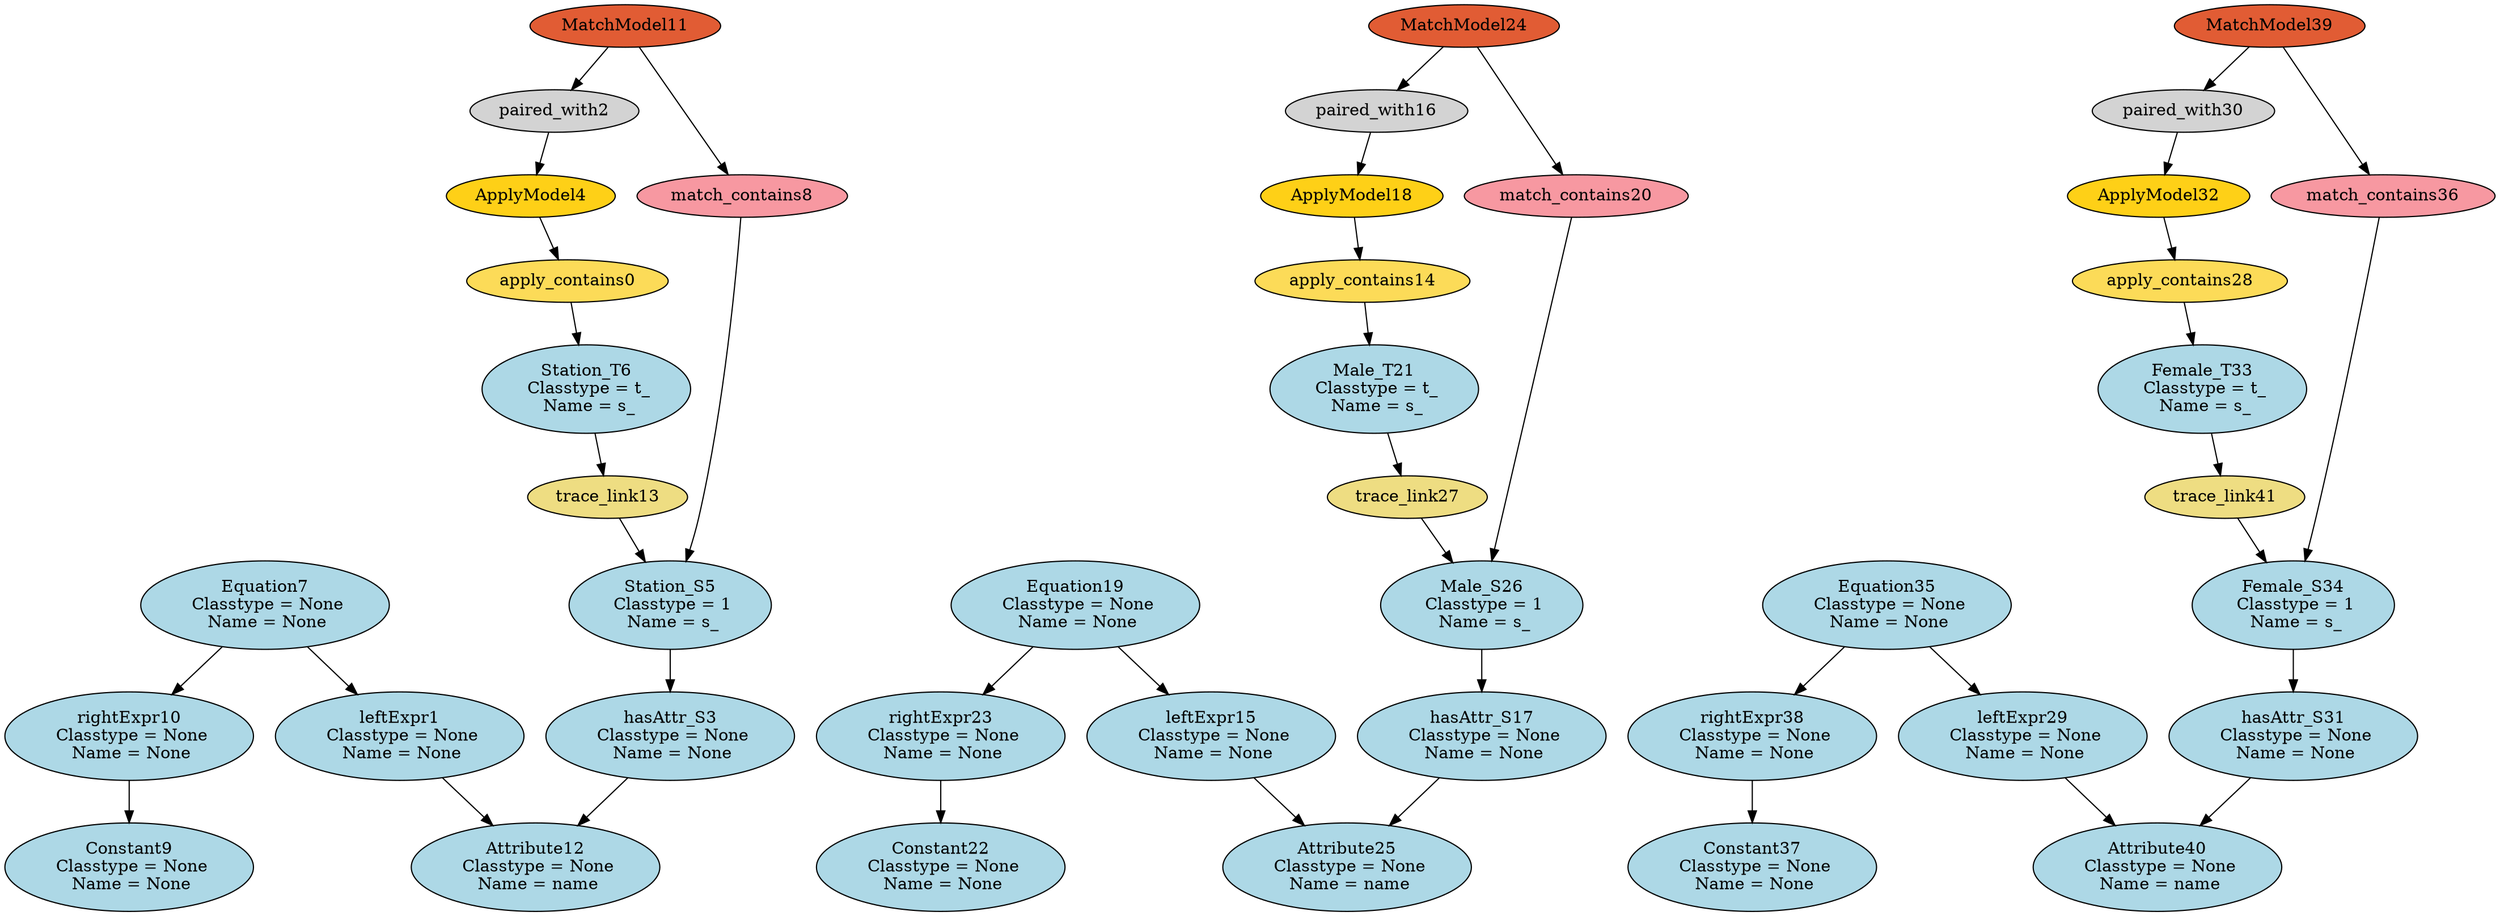 digraph HEmptyPathCondition_HS2S_HM2M_HF2F {
apply_contains0 [style=filled, fillcolor="#FCDB58"];
"leftExpr1\n Classtype = None\n Name = None" [style=filled, fillcolor=lightblue];
paired_with2 [style=filled, fillcolor=lightgray];
"hasAttr_S3\n Classtype = None\n Name = None" [style=filled, fillcolor=lightblue];
ApplyModel4 [style=filled, fillcolor="#FED017"];
"Station_S5\n Classtype = 1\n Name = s_" [style=filled, fillcolor=lightblue];
"Station_T6\n Classtype = t_\n Name = s_" [style=filled, fillcolor=lightblue];
"Equation7\n Classtype = None\n Name = None" [style=filled, fillcolor=lightblue];
match_contains8 [style=filled, fillcolor="#F798A1"];
"Constant9\n Classtype = None\n Name = None" [style=filled, fillcolor=lightblue];
"rightExpr10\n Classtype = None\n Name = None" [style=filled, fillcolor=lightblue];
MatchModel11 [style=filled, fillcolor="#E15C34"];
"Attribute12\n Classtype = None\n Name = name" [style=filled, fillcolor=lightblue];
trace_link13 [style=filled, fillcolor=lightgoldenrod];
apply_contains14 [style=filled, fillcolor="#FCDB58"];
"leftExpr15\n Classtype = None\n Name = None" [style=filled, fillcolor=lightblue];
paired_with16 [style=filled, fillcolor=lightgray];
"hasAttr_S17\n Classtype = None\n Name = None" [style=filled, fillcolor=lightblue];
ApplyModel18 [style=filled, fillcolor="#FED017"];
"Equation19\n Classtype = None\n Name = None" [style=filled, fillcolor=lightblue];
match_contains20 [style=filled, fillcolor="#F798A1"];
"Male_T21\n Classtype = t_\n Name = s_" [style=filled, fillcolor=lightblue];
"Constant22\n Classtype = None\n Name = None" [style=filled, fillcolor=lightblue];
"rightExpr23\n Classtype = None\n Name = None" [style=filled, fillcolor=lightblue];
MatchModel24 [style=filled, fillcolor="#E15C34"];
"Attribute25\n Classtype = None\n Name = name" [style=filled, fillcolor=lightblue];
"Male_S26\n Classtype = 1\n Name = s_" [style=filled, fillcolor=lightblue];
trace_link27 [style=filled, fillcolor=lightgoldenrod];
apply_contains28 [style=filled, fillcolor="#FCDB58"];
"leftExpr29\n Classtype = None\n Name = None" [style=filled, fillcolor=lightblue];
paired_with30 [style=filled, fillcolor=lightgray];
"hasAttr_S31\n Classtype = None\n Name = None" [style=filled, fillcolor=lightblue];
ApplyModel32 [style=filled, fillcolor="#FED017"];
"Female_T33\n Classtype = t_\n Name = s_" [style=filled, fillcolor=lightblue];
"Female_S34\n Classtype = 1\n Name = s_" [style=filled, fillcolor=lightblue];
"Equation35\n Classtype = None\n Name = None" [style=filled, fillcolor=lightblue];
match_contains36 [style=filled, fillcolor="#F798A1"];
"Constant37\n Classtype = None\n Name = None" [style=filled, fillcolor=lightblue];
"rightExpr38\n Classtype = None\n Name = None" [style=filled, fillcolor=lightblue];
MatchModel39 [style=filled, fillcolor="#E15C34"];
"Attribute40\n Classtype = None\n Name = name" [style=filled, fillcolor=lightblue];
trace_link41 [style=filled, fillcolor=lightgoldenrod];
ApplyModel4 -> apply_contains0;
apply_contains0 -> "Station_T6\n Classtype = t_\n Name = s_";
"Equation7\n Classtype = None\n Name = None" -> "leftExpr1\n Classtype = None\n Name = None";
"leftExpr1\n Classtype = None\n Name = None" -> "Attribute12\n Classtype = None\n Name = name";
MatchModel11 -> paired_with2;
paired_with2 -> ApplyModel4;
"Station_S5\n Classtype = 1\n Name = s_" -> "hasAttr_S3\n Classtype = None\n Name = None";
"hasAttr_S3\n Classtype = None\n Name = None" -> "Attribute12\n Classtype = None\n Name = name";
match_contains8 -> "Station_S5\n Classtype = 1\n Name = s_";
"Equation7\n Classtype = None\n Name = None" -> "rightExpr10\n Classtype = None\n Name = None";
MatchModel11 -> match_contains8;
"rightExpr10\n Classtype = None\n Name = None" -> "Constant9\n Classtype = None\n Name = None";
trace_link13 -> "Station_S5\n Classtype = 1\n Name = s_";
"Station_T6\n Classtype = t_\n Name = s_" -> trace_link13;
ApplyModel18 -> apply_contains14;
apply_contains14 -> "Male_T21\n Classtype = t_\n Name = s_";
"Equation19\n Classtype = None\n Name = None" -> "leftExpr15\n Classtype = None\n Name = None";
"leftExpr15\n Classtype = None\n Name = None" -> "Attribute25\n Classtype = None\n Name = name";
MatchModel24 -> paired_with16;
paired_with16 -> ApplyModel18;
"Male_S26\n Classtype = 1\n Name = s_" -> "hasAttr_S17\n Classtype = None\n Name = None";
"hasAttr_S17\n Classtype = None\n Name = None" -> "Attribute25\n Classtype = None\n Name = name";
"Equation19\n Classtype = None\n Name = None" -> "rightExpr23\n Classtype = None\n Name = None";
MatchModel24 -> match_contains20;
match_contains20 -> "Male_S26\n Classtype = 1\n Name = s_";
"rightExpr23\n Classtype = None\n Name = None" -> "Constant22\n Classtype = None\n Name = None";
trace_link27 -> "Male_S26\n Classtype = 1\n Name = s_";
"Male_T21\n Classtype = t_\n Name = s_" -> trace_link27;
ApplyModel32 -> apply_contains28;
apply_contains28 -> "Female_T33\n Classtype = t_\n Name = s_";
"Equation35\n Classtype = None\n Name = None" -> "leftExpr29\n Classtype = None\n Name = None";
"leftExpr29\n Classtype = None\n Name = None" -> "Attribute40\n Classtype = None\n Name = name";
MatchModel39 -> paired_with30;
paired_with30 -> ApplyModel32;
"Female_S34\n Classtype = 1\n Name = s_" -> "hasAttr_S31\n Classtype = None\n Name = None";
"hasAttr_S31\n Classtype = None\n Name = None" -> "Attribute40\n Classtype = None\n Name = name";
match_contains36 -> "Female_S34\n Classtype = 1\n Name = s_";
"Equation35\n Classtype = None\n Name = None" -> "rightExpr38\n Classtype = None\n Name = None";
MatchModel39 -> match_contains36;
"rightExpr38\n Classtype = None\n Name = None" -> "Constant37\n Classtype = None\n Name = None";
trace_link41 -> "Female_S34\n Classtype = 1\n Name = s_";
"Female_T33\n Classtype = t_\n Name = s_" -> trace_link41;
}
